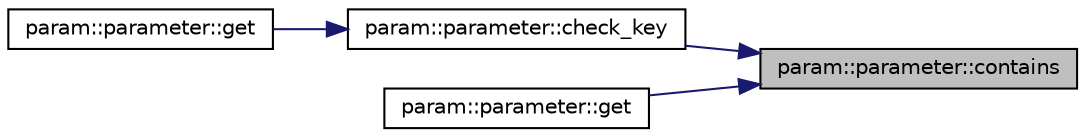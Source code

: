 digraph "param::parameter::contains"
{
 // LATEX_PDF_SIZE
  edge [fontname="Helvetica",fontsize="10",labelfontname="Helvetica",labelfontsize="10"];
  node [fontname="Helvetica",fontsize="10",shape=record];
  rankdir="RL";
  Node1 [label="param::parameter::contains",height=0.2,width=0.4,color="black", fillcolor="grey75", style="filled", fontcolor="black",tooltip=" "];
  Node1 -> Node2 [dir="back",color="midnightblue",fontsize="10",style="solid",fontname="Helvetica"];
  Node2 [label="param::parameter::check_key",height=0.2,width=0.4,color="black", fillcolor="white", style="filled",URL="$classparam_1_1parameter.html#a52e070eeaadc130628006f231b0c4dba",tooltip=" "];
  Node2 -> Node3 [dir="back",color="midnightblue",fontsize="10",style="solid",fontname="Helvetica"];
  Node3 [label="param::parameter::get",height=0.2,width=0.4,color="black", fillcolor="white", style="filled",URL="$classparam_1_1parameter.html#aead00bf807ef7ad45d2b6922dc747a1c",tooltip=" "];
  Node1 -> Node4 [dir="back",color="midnightblue",fontsize="10",style="solid",fontname="Helvetica"];
  Node4 [label="param::parameter::get",height=0.2,width=0.4,color="black", fillcolor="white", style="filled",URL="$classparam_1_1parameter.html#a55e534dacdb092249eda507b380c740f",tooltip=" "];
}
